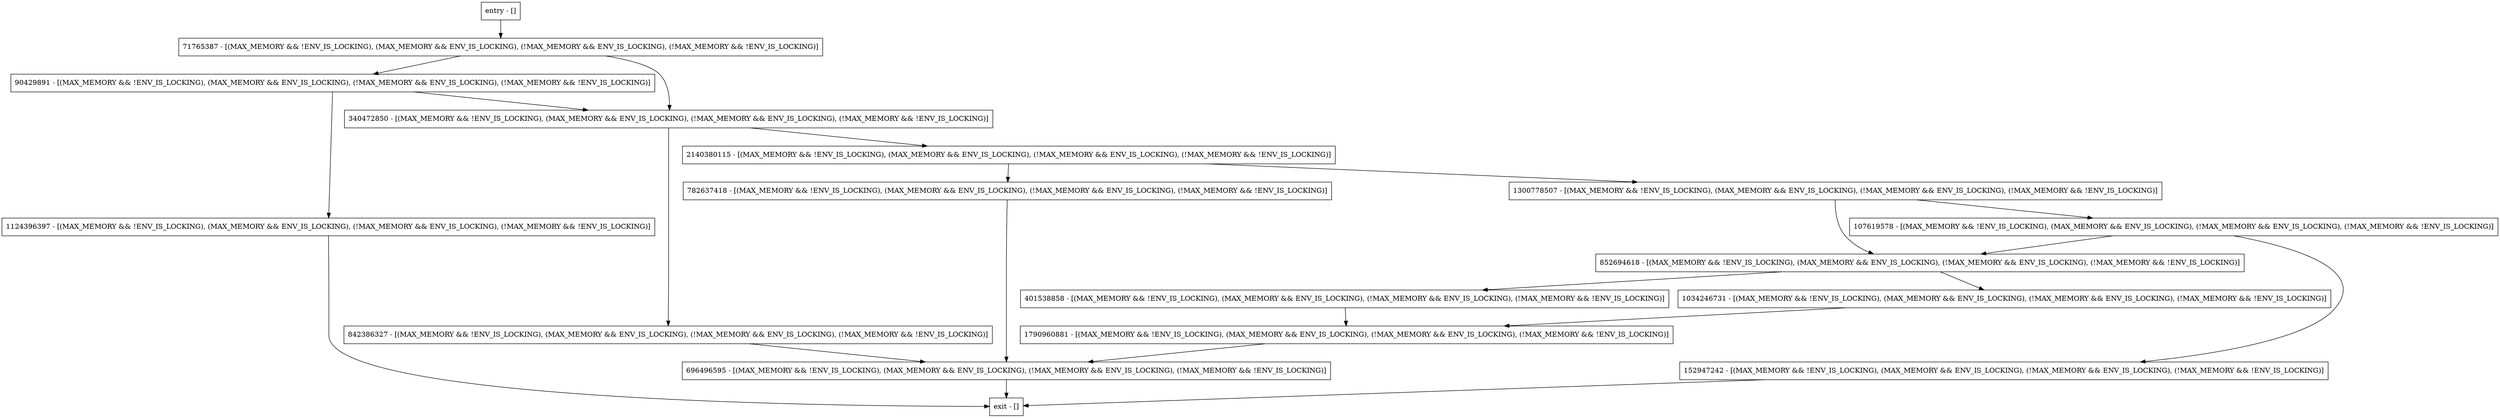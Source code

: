 digraph lock {
node [shape=record];
71765387 [label="71765387 - [(MAX_MEMORY && !ENV_IS_LOCKING), (MAX_MEMORY && ENV_IS_LOCKING), (!MAX_MEMORY && ENV_IS_LOCKING), (!MAX_MEMORY && !ENV_IS_LOCKING)]"];
696496595 [label="696496595 - [(MAX_MEMORY && !ENV_IS_LOCKING), (MAX_MEMORY && ENV_IS_LOCKING), (!MAX_MEMORY && ENV_IS_LOCKING), (!MAX_MEMORY && !ENV_IS_LOCKING)]"];
90429891 [label="90429891 - [(MAX_MEMORY && !ENV_IS_LOCKING), (MAX_MEMORY && ENV_IS_LOCKING), (!MAX_MEMORY && ENV_IS_LOCKING), (!MAX_MEMORY && !ENV_IS_LOCKING)]"];
1124396397 [label="1124396397 - [(MAX_MEMORY && !ENV_IS_LOCKING), (MAX_MEMORY && ENV_IS_LOCKING), (!MAX_MEMORY && ENV_IS_LOCKING), (!MAX_MEMORY && !ENV_IS_LOCKING)]"];
2140380115 [label="2140380115 - [(MAX_MEMORY && !ENV_IS_LOCKING), (MAX_MEMORY && ENV_IS_LOCKING), (!MAX_MEMORY && ENV_IS_LOCKING), (!MAX_MEMORY && !ENV_IS_LOCKING)]"];
782637418 [label="782637418 - [(MAX_MEMORY && !ENV_IS_LOCKING), (MAX_MEMORY && ENV_IS_LOCKING), (!MAX_MEMORY && ENV_IS_LOCKING), (!MAX_MEMORY && !ENV_IS_LOCKING)]"];
1034246731 [label="1034246731 - [(MAX_MEMORY && !ENV_IS_LOCKING), (MAX_MEMORY && ENV_IS_LOCKING), (!MAX_MEMORY && ENV_IS_LOCKING), (!MAX_MEMORY && !ENV_IS_LOCKING)]"];
107619578 [label="107619578 - [(MAX_MEMORY && !ENV_IS_LOCKING), (MAX_MEMORY && ENV_IS_LOCKING), (!MAX_MEMORY && ENV_IS_LOCKING), (!MAX_MEMORY && !ENV_IS_LOCKING)]"];
152947242 [label="152947242 - [(MAX_MEMORY && !ENV_IS_LOCKING), (MAX_MEMORY && ENV_IS_LOCKING), (!MAX_MEMORY && ENV_IS_LOCKING), (!MAX_MEMORY && !ENV_IS_LOCKING)]"];
852694618 [label="852694618 - [(MAX_MEMORY && !ENV_IS_LOCKING), (MAX_MEMORY && ENV_IS_LOCKING), (!MAX_MEMORY && ENV_IS_LOCKING), (!MAX_MEMORY && !ENV_IS_LOCKING)]"];
entry [label="entry - []"];
exit [label="exit - []"];
1300778507 [label="1300778507 - [(MAX_MEMORY && !ENV_IS_LOCKING), (MAX_MEMORY && ENV_IS_LOCKING), (!MAX_MEMORY && ENV_IS_LOCKING), (!MAX_MEMORY && !ENV_IS_LOCKING)]"];
340472850 [label="340472850 - [(MAX_MEMORY && !ENV_IS_LOCKING), (MAX_MEMORY && ENV_IS_LOCKING), (!MAX_MEMORY && ENV_IS_LOCKING), (!MAX_MEMORY && !ENV_IS_LOCKING)]"];
401538858 [label="401538858 - [(MAX_MEMORY && !ENV_IS_LOCKING), (MAX_MEMORY && ENV_IS_LOCKING), (!MAX_MEMORY && ENV_IS_LOCKING), (!MAX_MEMORY && !ENV_IS_LOCKING)]"];
842386327 [label="842386327 - [(MAX_MEMORY && !ENV_IS_LOCKING), (MAX_MEMORY && ENV_IS_LOCKING), (!MAX_MEMORY && ENV_IS_LOCKING), (!MAX_MEMORY && !ENV_IS_LOCKING)]"];
1790960881 [label="1790960881 - [(MAX_MEMORY && !ENV_IS_LOCKING), (MAX_MEMORY && ENV_IS_LOCKING), (!MAX_MEMORY && ENV_IS_LOCKING), (!MAX_MEMORY && !ENV_IS_LOCKING)]"];
entry;
exit;
71765387 -> 340472850;
71765387 -> 90429891;
696496595 -> exit;
90429891 -> 340472850;
90429891 -> 1124396397;
1124396397 -> exit;
2140380115 -> 1300778507;
2140380115 -> 782637418;
782637418 -> 696496595;
1034246731 -> 1790960881;
107619578 -> 152947242;
107619578 -> 852694618;
152947242 -> exit;
852694618 -> 1034246731;
852694618 -> 401538858;
entry -> 71765387;
1300778507 -> 107619578;
1300778507 -> 852694618;
340472850 -> 2140380115;
340472850 -> 842386327;
401538858 -> 1790960881;
842386327 -> 696496595;
1790960881 -> 696496595;
}
